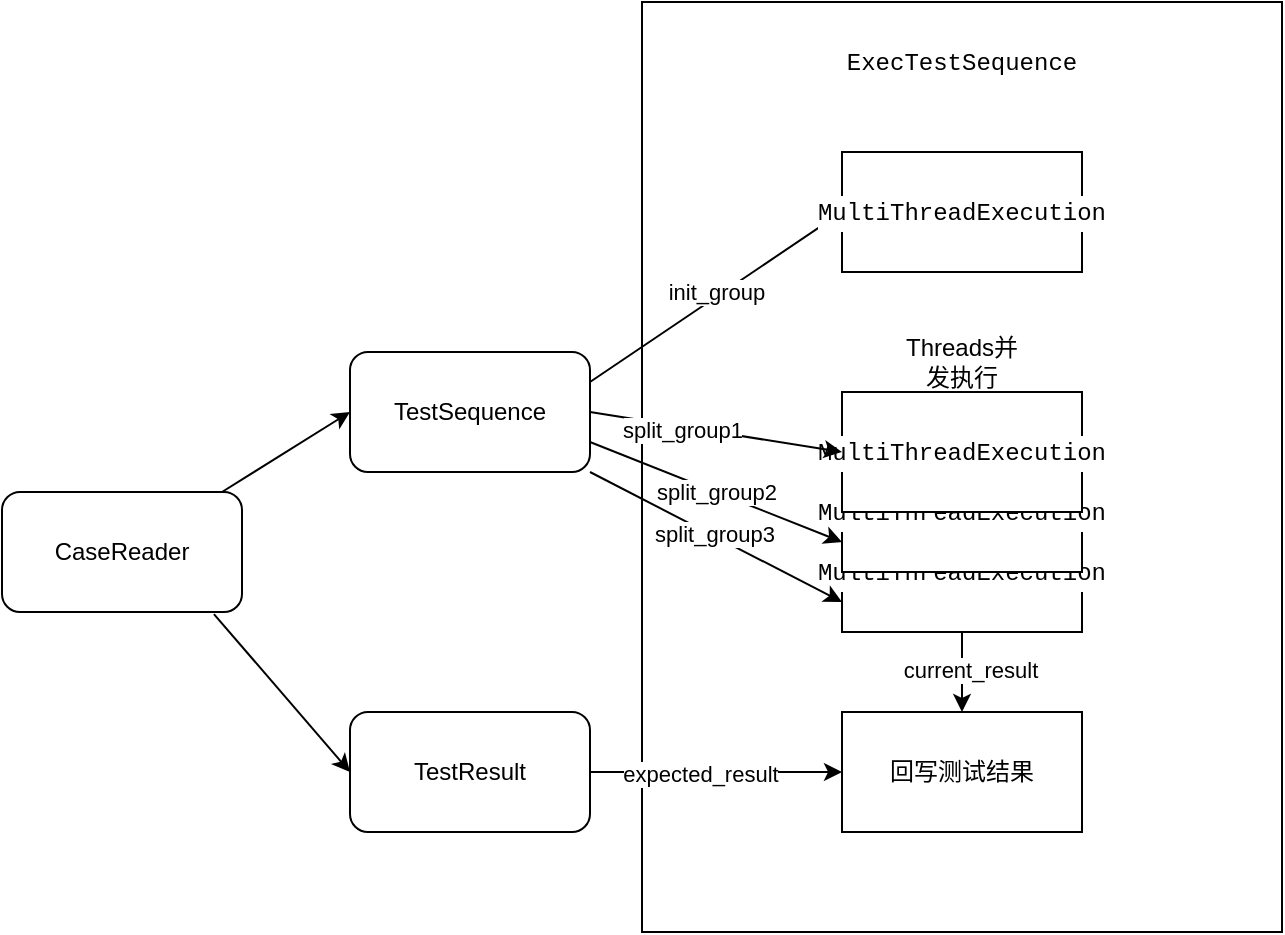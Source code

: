 <mxfile version="22.0.2" type="github">
  <diagram name="第 1 页" id="oW00P3V7mnh5LHBCPDzu">
    <mxGraphModel dx="1026" dy="655" grid="0" gridSize="10" guides="1" tooltips="1" connect="1" arrows="1" fold="1" page="1" pageScale="1" pageWidth="827" pageHeight="1169" math="0" shadow="0">
      <root>
        <mxCell id="0" />
        <mxCell id="1" parent="0" />
        <mxCell id="J1ZOG7vAqP7zo_LzjKBQ-20" value="" style="rounded=0;whiteSpace=wrap;html=1;" parent="1" vertex="1">
          <mxGeometry x="330" y="55" width="320" height="465" as="geometry" />
        </mxCell>
        <mxCell id="J1ZOG7vAqP7zo_LzjKBQ-11" value="&lt;div style=&quot;background-color: rgb(255, 255, 255); font-family: Menlo, Monaco, &amp;quot;Courier New&amp;quot;, monospace; line-height: 18px;&quot;&gt;MultiThreadExecution&lt;/div&gt;" style="rounded=0;whiteSpace=wrap;html=1;" parent="1" vertex="1">
          <mxGeometry x="430" y="310" width="120" height="60" as="geometry" />
        </mxCell>
        <mxCell id="J1ZOG7vAqP7zo_LzjKBQ-1" value="TestSequence" style="rounded=1;whiteSpace=wrap;html=1;" parent="1" vertex="1">
          <mxGeometry x="184" y="230" width="120" height="60" as="geometry" />
        </mxCell>
        <mxCell id="J1ZOG7vAqP7zo_LzjKBQ-2" value="TestResult" style="rounded=1;whiteSpace=wrap;html=1;" parent="1" vertex="1">
          <mxGeometry x="184" y="410" width="120" height="60" as="geometry" />
        </mxCell>
        <mxCell id="J1ZOG7vAqP7zo_LzjKBQ-3" value="" style="endArrow=classic;html=1;rounded=0;exitX=1;exitY=0.25;exitDx=0;exitDy=0;entryX=0;entryY=0.5;entryDx=0;entryDy=0;" parent="1" source="J1ZOG7vAqP7zo_LzjKBQ-1" target="J1ZOG7vAqP7zo_LzjKBQ-8" edge="1">
          <mxGeometry width="50" height="50" relative="1" as="geometry">
            <mxPoint x="310" y="230" as="sourcePoint" />
            <mxPoint x="420" y="160" as="targetPoint" />
          </mxGeometry>
        </mxCell>
        <mxCell id="J1ZOG7vAqP7zo_LzjKBQ-14" value="init_group" style="edgeLabel;html=1;align=center;verticalAlign=middle;resizable=0;points=[];" parent="J1ZOG7vAqP7zo_LzjKBQ-3" vertex="1" connectable="0">
          <mxGeometry x="0.021" y="2" relative="1" as="geometry">
            <mxPoint as="offset" />
          </mxGeometry>
        </mxCell>
        <mxCell id="J1ZOG7vAqP7zo_LzjKBQ-5" value="CaseReader" style="rounded=1;whiteSpace=wrap;html=1;" parent="1" vertex="1">
          <mxGeometry x="10" y="300" width="120" height="60" as="geometry" />
        </mxCell>
        <mxCell id="J1ZOG7vAqP7zo_LzjKBQ-6" value="" style="endArrow=classic;html=1;rounded=0;entryX=0;entryY=0.5;entryDx=0;entryDy=0;" parent="1" target="J1ZOG7vAqP7zo_LzjKBQ-1" edge="1">
          <mxGeometry width="50" height="50" relative="1" as="geometry">
            <mxPoint x="120" y="300" as="sourcePoint" />
            <mxPoint x="170" y="250" as="targetPoint" />
          </mxGeometry>
        </mxCell>
        <mxCell id="J1ZOG7vAqP7zo_LzjKBQ-7" value="" style="endArrow=classic;html=1;rounded=0;entryX=0;entryY=0.5;entryDx=0;entryDy=0;exitX=0.883;exitY=1.017;exitDx=0;exitDy=0;exitPerimeter=0;" parent="1" source="J1ZOG7vAqP7zo_LzjKBQ-5" target="J1ZOG7vAqP7zo_LzjKBQ-2" edge="1">
          <mxGeometry width="50" height="50" relative="1" as="geometry">
            <mxPoint x="120" y="420" as="sourcePoint" />
            <mxPoint x="170" y="370" as="targetPoint" />
          </mxGeometry>
        </mxCell>
        <mxCell id="J1ZOG7vAqP7zo_LzjKBQ-8" value="&lt;div style=&quot;background-color: rgb(255, 255, 255); font-family: Menlo, Monaco, &amp;quot;Courier New&amp;quot;, monospace; line-height: 18px;&quot;&gt;MultiThreadExecution&lt;/div&gt;" style="rounded=0;whiteSpace=wrap;html=1;" parent="1" vertex="1">
          <mxGeometry x="430" y="130" width="120" height="60" as="geometry" />
        </mxCell>
        <mxCell id="J1ZOG7vAqP7zo_LzjKBQ-10" value="&lt;div style=&quot;background-color: rgb(255, 255, 255); font-family: Menlo, Monaco, &amp;quot;Courier New&amp;quot;, monospace; line-height: 18px;&quot;&gt;MultiThreadExecution&lt;/div&gt;" style="rounded=0;whiteSpace=wrap;html=1;" parent="1" vertex="1">
          <mxGeometry x="430" y="280" width="120" height="60" as="geometry" />
        </mxCell>
        <mxCell id="J1ZOG7vAqP7zo_LzjKBQ-9" value="&lt;div style=&quot;background-color: rgb(255, 255, 255); font-family: Menlo, Monaco, &amp;quot;Courier New&amp;quot;, monospace; line-height: 18px;&quot;&gt;MultiThreadExecution&lt;/div&gt;" style="rounded=0;whiteSpace=wrap;html=1;" parent="1" vertex="1">
          <mxGeometry x="430" y="250" width="120" height="60" as="geometry" />
        </mxCell>
        <mxCell id="J1ZOG7vAqP7zo_LzjKBQ-15" value="" style="endArrow=classic;html=1;rounded=0;exitX=1;exitY=0.5;exitDx=0;exitDy=0;entryX=0;entryY=0.5;entryDx=0;entryDy=0;" parent="1" source="J1ZOG7vAqP7zo_LzjKBQ-1" target="J1ZOG7vAqP7zo_LzjKBQ-9" edge="1">
          <mxGeometry width="50" height="50" relative="1" as="geometry">
            <mxPoint x="330" y="310" as="sourcePoint" />
            <mxPoint x="380" y="260" as="targetPoint" />
          </mxGeometry>
        </mxCell>
        <mxCell id="J1ZOG7vAqP7zo_LzjKBQ-18" value="split_group1" style="edgeLabel;html=1;align=center;verticalAlign=middle;resizable=0;points=[];" parent="J1ZOG7vAqP7zo_LzjKBQ-15" vertex="1" connectable="0">
          <mxGeometry x="-0.268" y="-1" relative="1" as="geometry">
            <mxPoint as="offset" />
          </mxGeometry>
        </mxCell>
        <mxCell id="J1ZOG7vAqP7zo_LzjKBQ-16" value="split_group2" style="endArrow=classic;html=1;rounded=0;exitX=1;exitY=0.75;exitDx=0;exitDy=0;entryX=0;entryY=0.75;entryDx=0;entryDy=0;" parent="1" source="J1ZOG7vAqP7zo_LzjKBQ-1" target="J1ZOG7vAqP7zo_LzjKBQ-10" edge="1">
          <mxGeometry width="50" height="50" relative="1" as="geometry">
            <mxPoint x="330" y="380" as="sourcePoint" />
            <mxPoint x="380" y="330" as="targetPoint" />
          </mxGeometry>
        </mxCell>
        <mxCell id="J1ZOG7vAqP7zo_LzjKBQ-17" value="" style="endArrow=classic;html=1;rounded=0;exitX=1;exitY=1;exitDx=0;exitDy=0;entryX=0;entryY=0.75;entryDx=0;entryDy=0;" parent="1" source="J1ZOG7vAqP7zo_LzjKBQ-1" target="J1ZOG7vAqP7zo_LzjKBQ-11" edge="1">
          <mxGeometry width="50" height="50" relative="1" as="geometry">
            <mxPoint x="310" y="370" as="sourcePoint" />
            <mxPoint x="360" y="320" as="targetPoint" />
          </mxGeometry>
        </mxCell>
        <mxCell id="J1ZOG7vAqP7zo_LzjKBQ-19" value="split_group3" style="edgeLabel;html=1;align=center;verticalAlign=middle;resizable=0;points=[];" parent="J1ZOG7vAqP7zo_LzjKBQ-17" vertex="1" connectable="0">
          <mxGeometry x="-0.022" y="1" relative="1" as="geometry">
            <mxPoint as="offset" />
          </mxGeometry>
        </mxCell>
        <mxCell id="J1ZOG7vAqP7zo_LzjKBQ-21" value="&lt;div style=&quot;background-color: rgb(255, 255, 255); font-family: Menlo, Monaco, &amp;quot;Courier New&amp;quot;, monospace; line-height: 18px;&quot;&gt;ExecTestSequence&lt;/div&gt;" style="text;html=1;strokeColor=none;fillColor=none;align=center;verticalAlign=middle;whiteSpace=wrap;rounded=0;" parent="1" vertex="1">
          <mxGeometry x="460" y="70" width="60" height="30" as="geometry" />
        </mxCell>
        <mxCell id="J1ZOG7vAqP7zo_LzjKBQ-22" value="" style="endArrow=classic;html=1;rounded=0;exitX=1;exitY=0.5;exitDx=0;exitDy=0;" parent="1" source="J1ZOG7vAqP7zo_LzjKBQ-2" target="xbvKFaa09OsxV5lE-dpW-2" edge="1">
          <mxGeometry width="50" height="50" relative="1" as="geometry">
            <mxPoint x="230" y="550" as="sourcePoint" />
            <mxPoint x="280" y="500" as="targetPoint" />
          </mxGeometry>
        </mxCell>
        <mxCell id="xbvKFaa09OsxV5lE-dpW-7" value="expected_result" style="edgeLabel;html=1;align=center;verticalAlign=middle;resizable=0;points=[];" parent="J1ZOG7vAqP7zo_LzjKBQ-22" vertex="1" connectable="0">
          <mxGeometry x="-0.127" y="-1" relative="1" as="geometry">
            <mxPoint as="offset" />
          </mxGeometry>
        </mxCell>
        <mxCell id="J1ZOG7vAqP7zo_LzjKBQ-23" value="Threads并发执行" style="text;html=1;strokeColor=none;fillColor=none;align=center;verticalAlign=middle;whiteSpace=wrap;rounded=0;" parent="1" vertex="1">
          <mxGeometry x="460" y="220" width="60" height="30" as="geometry" />
        </mxCell>
        <mxCell id="xbvKFaa09OsxV5lE-dpW-2" value="回写测试结果" style="rounded=0;whiteSpace=wrap;html=1;" parent="1" vertex="1">
          <mxGeometry x="430" y="410" width="120" height="60" as="geometry" />
        </mxCell>
        <mxCell id="xbvKFaa09OsxV5lE-dpW-3" value="" style="endArrow=classic;html=1;rounded=0;entryX=0.5;entryY=0;entryDx=0;entryDy=0;exitX=0.5;exitY=1;exitDx=0;exitDy=0;" parent="1" source="J1ZOG7vAqP7zo_LzjKBQ-11" target="xbvKFaa09OsxV5lE-dpW-2" edge="1">
          <mxGeometry width="50" height="50" relative="1" as="geometry">
            <mxPoint x="480" y="370" as="sourcePoint" />
            <mxPoint x="530" y="320" as="targetPoint" />
          </mxGeometry>
        </mxCell>
        <mxCell id="xbvKFaa09OsxV5lE-dpW-6" value="current_result" style="edgeLabel;html=1;align=center;verticalAlign=middle;resizable=0;points=[];" parent="xbvKFaa09OsxV5lE-dpW-3" vertex="1" connectable="0">
          <mxGeometry x="-0.05" y="4" relative="1" as="geometry">
            <mxPoint as="offset" />
          </mxGeometry>
        </mxCell>
      </root>
    </mxGraphModel>
  </diagram>
</mxfile>

